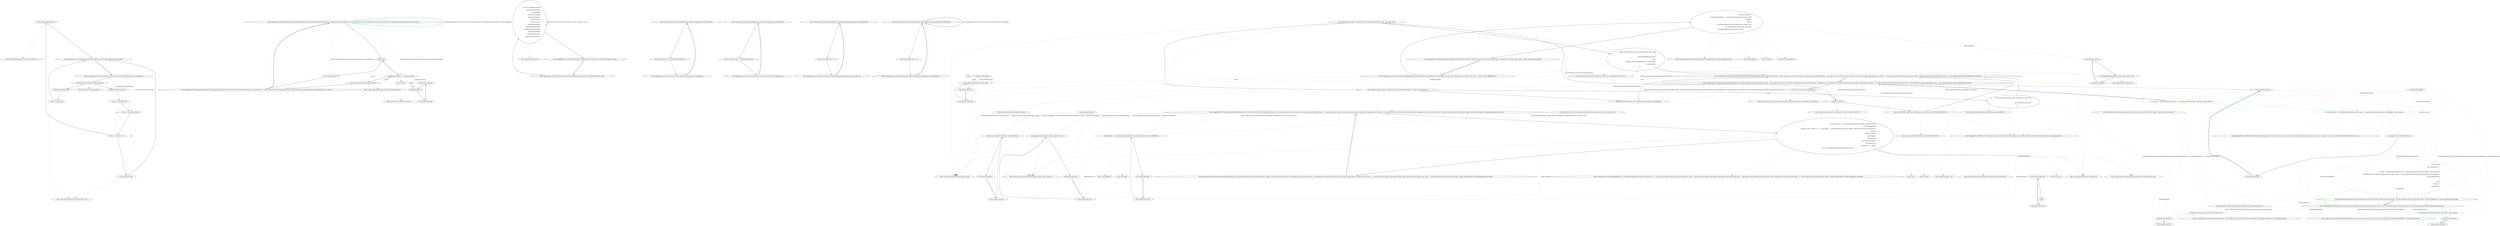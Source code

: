 digraph  {
m1_35 [cluster="CommandLine.Infrastructure.Maybe.Nothing<T>()", file="SpecificationExtensions.cs", label="Entry CommandLine.Infrastructure.Maybe.Nothing<T>()", span="63-63"];
m1_10 [cluster="CommandLine.Core.SpecificationExtensions.ThrowingValidate(System.Collections.Generic.IEnumerable<CommandLine.Core.Specification>, System.Collections.Generic.IEnumerable<System.Tuple<System.Func<CommandLine.Core.Specification, bool>, string>>)", file="SpecificationExtensions.cs", label="Entry CommandLine.Core.SpecificationExtensions.ThrowingValidate(System.Collections.Generic.IEnumerable<CommandLine.Core.Specification>, System.Collections.Generic.IEnumerable<System.Tuple<System.Func<CommandLine.Core.Specification, bool>, string>>)", span="38-38"];
m1_11 [cluster="CommandLine.Core.SpecificationExtensions.ThrowingValidate(System.Collections.Generic.IEnumerable<CommandLine.Core.Specification>, System.Collections.Generic.IEnumerable<System.Tuple<System.Func<CommandLine.Core.Specification, bool>, string>>)", file="SpecificationExtensions.cs", label=guardsLookup, span="40-40"];
m1_12 [cluster="CommandLine.Core.SpecificationExtensions.ThrowingValidate(System.Collections.Generic.IEnumerable<CommandLine.Core.Specification>, System.Collections.Generic.IEnumerable<System.Tuple<System.Func<CommandLine.Core.Specification, bool>, string>>)", file="SpecificationExtensions.cs", label="specifications.Any(spec => guard.Item1(spec))", span="42-42"];
m1_14 [cluster="CommandLine.Core.SpecificationExtensions.ThrowingValidate(System.Collections.Generic.IEnumerable<CommandLine.Core.Specification>, System.Collections.Generic.IEnumerable<System.Tuple<System.Func<CommandLine.Core.Specification, bool>, string>>)", file="SpecificationExtensions.cs", label="return specifications;", span="48-48"];
m1_13 [cluster="CommandLine.Core.SpecificationExtensions.ThrowingValidate(System.Collections.Generic.IEnumerable<CommandLine.Core.Specification>, System.Collections.Generic.IEnumerable<System.Tuple<System.Func<CommandLine.Core.Specification, bool>, string>>)", file="SpecificationExtensions.cs", label="throw new ApplicationException(guard.Item2);", span="44-44"];
m1_15 [cluster="CommandLine.Core.SpecificationExtensions.ThrowingValidate(System.Collections.Generic.IEnumerable<CommandLine.Core.Specification>, System.Collections.Generic.IEnumerable<System.Tuple<System.Func<CommandLine.Core.Specification, bool>, string>>)", file="SpecificationExtensions.cs", label="Exit CommandLine.Core.SpecificationExtensions.ThrowingValidate(System.Collections.Generic.IEnumerable<CommandLine.Core.Specification>, System.Collections.Generic.IEnumerable<System.Tuple<System.Func<CommandLine.Core.Specification, bool>, string>>)", span="38-38"];
m1_34 [cluster="CommandLine.Infrastructure.Maybe.Just<T>(T)", file="SpecificationExtensions.cs", label="Entry CommandLine.Infrastructure.Maybe.Just<T>(T)", span="68-68"];
m1_9 [cluster="OptionSpecification.cstr", file="SpecificationExtensions.cs", label="Entry OptionSpecification.cstr", span=""];
m1_33 [cluster="System.Type.ToDescriptorKind()", file="SpecificationExtensions.cs", label="Entry System.Type.ToDescriptorKind()", span="22-22"];
m1_0 [cluster="CommandLine.Core.SpecificationExtensions.IsOption(CommandLine.Core.Specification)", file="SpecificationExtensions.cs", label="Entry CommandLine.Core.SpecificationExtensions.IsOption(CommandLine.Core.Specification)", span="11-11"];
m1_1 [cluster="CommandLine.Core.SpecificationExtensions.IsOption(CommandLine.Core.Specification)", file="SpecificationExtensions.cs", label="return specification.Tag == SpecificationType.Option;", span="13-13"];
m1_2 [cluster="CommandLine.Core.SpecificationExtensions.IsOption(CommandLine.Core.Specification)", file="SpecificationExtensions.cs", label="Exit CommandLine.Core.SpecificationExtensions.IsOption(CommandLine.Core.Specification)", span="11-11"];
m1_3 [cluster="CommandLine.Core.SpecificationExtensions.IsValue(CommandLine.Core.Specification)", file="SpecificationExtensions.cs", label="Entry CommandLine.Core.SpecificationExtensions.IsValue(CommandLine.Core.Specification)", span="16-16"];
m1_4 [cluster="CommandLine.Core.SpecificationExtensions.IsValue(CommandLine.Core.Specification)", file="SpecificationExtensions.cs", label="return specification.Tag == SpecificationType.Value;", span="18-18"];
m1_5 [cluster="CommandLine.Core.SpecificationExtensions.IsValue(CommandLine.Core.Specification)", file="SpecificationExtensions.cs", label="Exit CommandLine.Core.SpecificationExtensions.IsValue(CommandLine.Core.Specification)", span="16-16"];
m1_18 [cluster="lambda expression", file="SpecificationExtensions.cs", label="Entry lambda expression", span="42-42"];
m1_19 [cluster="lambda expression", file="SpecificationExtensions.cs", label="guard.Item1(spec)", span="42-42"];
m1_20 [cluster="lambda expression", file="SpecificationExtensions.cs", label="Exit lambda expression", span="42-42"];
m1_22 [cluster="CommandLine.Core.SpecificationExtensions.GetMaxValueCount(CommandLine.Core.Specification)", file="SpecificationExtensions.cs", label="Entry CommandLine.Core.SpecificationExtensions.GetMaxValueCount(CommandLine.Core.Specification)", span="51-51"];
m1_23 [cluster="CommandLine.Core.SpecificationExtensions.GetMaxValueCount(CommandLine.Core.Specification)", file="SpecificationExtensions.cs", label="specification.ConversionType.ToDescriptorKind()", span="53-53"];
m1_27 [cluster="CommandLine.Core.SpecificationExtensions.GetMaxValueCount(CommandLine.Core.Specification)", file="SpecificationExtensions.cs", label="var min = specification.Min", span="58-58"];
m1_28 [cluster="CommandLine.Core.SpecificationExtensions.GetMaxValueCount(CommandLine.Core.Specification)", file="SpecificationExtensions.cs", label="var max = specification.Max", span="59-59"];
m1_24 [cluster="CommandLine.Core.SpecificationExtensions.GetMaxValueCount(CommandLine.Core.Specification)", file="SpecificationExtensions.cs", label="TypeDescriptorKind.Scalar", span="55-55"];
m1_26 [cluster="CommandLine.Core.SpecificationExtensions.GetMaxValueCount(CommandLine.Core.Specification)", file="SpecificationExtensions.cs", label="TypeDescriptorKind.Sequence", span="57-57"];
m1_25 [cluster="CommandLine.Core.SpecificationExtensions.GetMaxValueCount(CommandLine.Core.Specification)", file="SpecificationExtensions.cs", label="return  Maybe.Just(1);", span="56-56"];
m1_29 [cluster="CommandLine.Core.SpecificationExtensions.GetMaxValueCount(CommandLine.Core.Specification)", file="SpecificationExtensions.cs", label="min >= 0 && max >= 0", span="60-60"];
m1_30 [cluster="CommandLine.Core.SpecificationExtensions.GetMaxValueCount(CommandLine.Core.Specification)", file="SpecificationExtensions.cs", label="return Maybe.Just(max);", span="62-62"];
m1_31 [cluster="CommandLine.Core.SpecificationExtensions.GetMaxValueCount(CommandLine.Core.Specification)", file="SpecificationExtensions.cs", label="return Maybe.Nothing<int>();", span="67-67"];
m1_32 [cluster="CommandLine.Core.SpecificationExtensions.GetMaxValueCount(CommandLine.Core.Specification)", file="SpecificationExtensions.cs", label="Exit CommandLine.Core.SpecificationExtensions.GetMaxValueCount(CommandLine.Core.Specification)", span="51-51"];
m1_36 [cluster="CommandLine.Core.SpecificationExtensions.IsMinNotSpecified(CommandLine.Core.Specification)", file="SpecificationExtensions.cs", label="Entry CommandLine.Core.SpecificationExtensions.IsMinNotSpecified(CommandLine.Core.Specification)", span="70-70"];
m1_37 [cluster="CommandLine.Core.SpecificationExtensions.IsMinNotSpecified(CommandLine.Core.Specification)", file="SpecificationExtensions.cs", label="return specification.Min == -1;", span="72-72"];
m1_38 [cluster="CommandLine.Core.SpecificationExtensions.IsMinNotSpecified(CommandLine.Core.Specification)", file="SpecificationExtensions.cs", label="Exit CommandLine.Core.SpecificationExtensions.IsMinNotSpecified(CommandLine.Core.Specification)", span="70-70"];
m1_17 [cluster="System.ApplicationException.ApplicationException(string)", file="SpecificationExtensions.cs", label="Entry System.ApplicationException.ApplicationException(string)", span="0-0"];
m1_16 [cluster="Unk.Any", file="SpecificationExtensions.cs", label="Entry Unk.Any", span=""];
m1_6 [cluster="CommandLine.Core.SpecificationExtensions.WithLongName(CommandLine.Core.OptionSpecification, string)", file="SpecificationExtensions.cs", label="Entry CommandLine.Core.SpecificationExtensions.WithLongName(CommandLine.Core.OptionSpecification, string)", span="21-21"];
m1_7 [cluster="CommandLine.Core.SpecificationExtensions.WithLongName(CommandLine.Core.OptionSpecification, string)", file="SpecificationExtensions.cs", label="return new OptionSpecification(\r\n                specification.ShortName,\r\n                newLongName,\r\n                specification.Required,\r\n                specification.SetName,\r\n                specification.Min,\r\n                specification.Max,\r\n                specification.Separator,\r\n                specification.DefaultValue,\r\n                specification.ConversionType,\r\n                specification.HelpText,\r\n                specification.MetaValue,\r\n                specification.EnumValues);", span="23-35"];
m1_8 [cluster="CommandLine.Core.SpecificationExtensions.WithLongName(CommandLine.Core.OptionSpecification, string)", file="SpecificationExtensions.cs", label="Exit CommandLine.Core.SpecificationExtensions.WithLongName(CommandLine.Core.OptionSpecification, string)", span="21-21"];
m1_21 [cluster="System.Func<T, TResult>.Invoke(T)", file="SpecificationExtensions.cs", label="Entry System.Func<T, TResult>.Invoke(T)", span="0-0"];
m1_39 [cluster="CommandLine.Core.SpecificationExtensions.IsMaxNotSpecified(CommandLine.Core.Specification)", file="SpecificationExtensions.cs", label="Entry CommandLine.Core.SpecificationExtensions.IsMaxNotSpecified(CommandLine.Core.Specification)", span="75-75"];
m1_40 [cluster="CommandLine.Core.SpecificationExtensions.IsMaxNotSpecified(CommandLine.Core.Specification)", file="SpecificationExtensions.cs", label="return specification.Max == -1;", span="77-77"];
m1_41 [cluster="CommandLine.Core.SpecificationExtensions.IsMaxNotSpecified(CommandLine.Core.Specification)", file="SpecificationExtensions.cs", label="Exit CommandLine.Core.SpecificationExtensions.IsMaxNotSpecified(CommandLine.Core.Specification)", span="75-75"];
m1_42 [file="SpecificationExtensions.cs", label=guard, span=""];
m3_64 [cluster="Unk.SingleOrDefault", file="ValueSpecification.cs", label="Entry Unk.SingleOrDefault", span=""];
m3_29 [cluster="System.Collections.Generic.IEnumerable<TSource>.Empty<TSource>()", file="ValueSpecification.cs", label="Entry System.Collections.Generic.IEnumerable<TSource>.Empty<TSource>()", span="62-62"];
m3_43 [cluster="Unk.>", file="ValueSpecification.cs", label="Entry Unk.>", span=""];
m3_42 [cluster="Unk.Any", file="ValueSpecification.cs", label="Entry Unk.Any", span=""];
m3_18 [cluster="CommandLine.Core.NameLookup.HavingSeparator(string, System.Collections.Generic.IEnumerable<CommandLine.Core.OptionSpecification>, System.StringComparer)", file="ValueSpecification.cs", label="Entry CommandLine.Core.NameLookup.HavingSeparator(string, System.Collections.Generic.IEnumerable<CommandLine.Core.OptionSpecification>, System.StringComparer)", span="16-16"];
m3_3 [cluster="CommandLine.Core.InstanceChooser.Choose(System.Func<System.Collections.Generic.IEnumerable<string>, System.Collections.Generic.IEnumerable<CommandLine.Core.OptionSpecification>, CommandLine.Core.StatePair<System.Collections.Generic.IEnumerable<CommandLine.Core.Token>>>, System.Collections.Generic.IEnumerable<System.Type>, System.Collections.Generic.IEnumerable<string>, System.StringComparer, System.Globalization.CultureInfo)", file="ValueSpecification.cs", label="Entry CommandLine.Core.InstanceChooser.Choose(System.Func<System.Collections.Generic.IEnumerable<string>, System.Collections.Generic.IEnumerable<CommandLine.Core.OptionSpecification>, CommandLine.Core.StatePair<System.Collections.Generic.IEnumerable<CommandLine.Core.Token>>>, System.Collections.Generic.IEnumerable<System.Type>, System.Collections.Generic.IEnumerable<string>, System.StringComparer, System.Globalization.CultureInfo)", span="31-31"];
m3_4 [cluster="lambda expression", color=red, community=0, file="ValueSpecification.cs", label="0: Entry lambda expression", span="19-24"];
m3_5 [cluster="lambda expression", color=green, community=0, file="ValueSpecification.cs", label="0: var tokens = Tokenizer.Tokenize(args, name => NameLookup.Contains(name, optionSpecs, nameComparer))", span="21-21"];
m3_0 [cluster="CommandLine.Core.InstanceChooser.Choose(System.Collections.Generic.IEnumerable<System.Type>, System.Collections.Generic.IEnumerable<string>, System.StringComparer, System.Globalization.CultureInfo)", file="ValueSpecification.cs", label="Entry CommandLine.Core.InstanceChooser.Choose(System.Collections.Generic.IEnumerable<System.Type>, System.Collections.Generic.IEnumerable<string>, System.StringComparer, System.Globalization.CultureInfo)", span="12-12"];
m3_1 [cluster="CommandLine.Core.InstanceChooser.Choose(System.Collections.Generic.IEnumerable<System.Type>, System.Collections.Generic.IEnumerable<string>, System.StringComparer, System.Globalization.CultureInfo)", color=green, community=0, file="ValueSpecification.cs", label="0: return Choose(\r\n                (args, optionSpecs) =>\r\n                    {\r\n                        var tokens = Tokenizer.Tokenize(args, name => NameLookup.Contains(name, optionSpecs, nameComparer));\r\n                        var explodedTokens = Tokenizer.ExplodeOptionList(tokens, name => NameLookup.HavingSeparator(name, optionSpecs, nameComparer));\r\n                        return explodedTokens;\r\n                    },\r\n                types,\r\n                arguments,\r\n                nameComparer,\r\n                parsingCulture);", span="18-28"];
m3_2 [cluster="CommandLine.Core.InstanceChooser.Choose(System.Collections.Generic.IEnumerable<System.Type>, System.Collections.Generic.IEnumerable<string>, System.StringComparer, System.Globalization.CultureInfo)", file="ValueSpecification.cs", label="Exit CommandLine.Core.InstanceChooser.Choose(System.Collections.Generic.IEnumerable<System.Type>, System.Collections.Generic.IEnumerable<string>, System.StringComparer, System.Globalization.CultureInfo)", span="12-12"];
m3_30 [cluster="CommandLine.NotParsed<T>.NotParsed(T, System.Collections.Generic.IEnumerable<System.Type>, System.Collections.Generic.IEnumerable<CommandLine.Error>)", file="ValueSpecification.cs", label="Entry CommandLine.NotParsed<T>.NotParsed(T, System.Collections.Generic.IEnumerable<System.Type>, System.Collections.Generic.IEnumerable<CommandLine.Error>)", span="136-136"];
m3_37 [cluster="CommandLine.Core.InstanceChooser.CreateHelpVerbRequestedError(System.Collections.Generic.IEnumerable<System.Tuple<CommandLine.Core.Verb, System.Type>>, string, System.StringComparer)", file="ValueSpecification.cs", label="Entry CommandLine.Core.InstanceChooser.CreateHelpVerbRequestedError(System.Collections.Generic.IEnumerable<System.Tuple<CommandLine.Core.Verb, System.Type>>, string, System.StringComparer)", span="87-87"];
m3_62 [cluster="CommandLine.Core.InstanceChooser.CreateHelpVerbRequestedError(System.Collections.Generic.IEnumerable<System.Tuple<CommandLine.Core.Verb, System.Type>>, string, System.StringComparer)", file="ValueSpecification.cs", label="return verb.Length > 0\r\n                      ? verbs.SingleOrDefault(v => nameComparer.Equals(v.Item1.Name, verb))\r\n                             .ToMaybe()\r\n                             .Return(\r\n                                 v => new HelpVerbRequestedError(v.Item1.Name, v.Item2, true),\r\n                                 new HelpVerbRequestedError(null, null, false))\r\n                      : new HelpVerbRequestedError(null, null, false);", span="92-98"];
m3_63 [cluster="CommandLine.Core.InstanceChooser.CreateHelpVerbRequestedError(System.Collections.Generic.IEnumerable<System.Tuple<CommandLine.Core.Verb, System.Type>>, string, System.StringComparer)", file="ValueSpecification.cs", label="Exit CommandLine.Core.InstanceChooser.CreateHelpVerbRequestedError(System.Collections.Generic.IEnumerable<System.Tuple<CommandLine.Core.Verb, System.Type>>, string, System.StringComparer)", span="87-87"];
m3_45 [cluster="NotParsed<object>.cstr", file="ValueSpecification.cs", label="Entry NotParsed<object>.cstr", span=""];
m3_47 [cluster="CommandLine.BadVerbSelectedError.BadVerbSelectedError(string)", file="ValueSpecification.cs", label="Entry CommandLine.BadVerbSelectedError.BadVerbSelectedError(string)", span="346-346"];
m3_66 [cluster="CommandLine.HelpVerbRequestedError.HelpVerbRequestedError(string, System.Type, bool)", file="ValueSpecification.cs", label="Entry CommandLine.HelpVerbRequestedError.HelpVerbRequestedError(string, System.Type, bool)", span="372-372"];
m3_19 [cluster="CommandLine.Core.InstanceChooser.Choose(System.Func<System.Collections.Generic.IEnumerable<string>, System.Collections.Generic.IEnumerable<CommandLine.Core.OptionSpecification>, CommandLine.Core.StatePair<System.Collections.Generic.IEnumerable<CommandLine.Core.Token>>>, System.Collections.Generic.IEnumerable<System.Type>, System.Collections.Generic.IEnumerable<string>, System.StringComparer, System.Globalization.CultureInfo)", file="ValueSpecification.cs", label="var verbs = Verb.SelectFromTypes(types)", span="38-38"];
m3_20 [cluster="CommandLine.Core.InstanceChooser.Choose(System.Func<System.Collections.Generic.IEnumerable<string>, System.Collections.Generic.IEnumerable<CommandLine.Core.OptionSpecification>, CommandLine.Core.StatePair<System.Collections.Generic.IEnumerable<CommandLine.Core.Token>>>, System.Collections.Generic.IEnumerable<System.Type>, System.Collections.Generic.IEnumerable<string>, System.StringComparer, System.Globalization.CultureInfo)", file="ValueSpecification.cs", label="arguments.Empty()", span="40-40"];
m3_21 [cluster="CommandLine.Core.InstanceChooser.Choose(System.Func<System.Collections.Generic.IEnumerable<string>, System.Collections.Generic.IEnumerable<CommandLine.Core.OptionSpecification>, CommandLine.Core.StatePair<System.Collections.Generic.IEnumerable<CommandLine.Core.Token>>>, System.Collections.Generic.IEnumerable<System.Type>, System.Collections.Generic.IEnumerable<string>, System.StringComparer, System.Globalization.CultureInfo)", file="ValueSpecification.cs", label="return new NotParsed<object>(new NullInstance(), types, new[] { new NoVerbSelectedError() });", span="42-42"];
m3_22 [cluster="CommandLine.Core.InstanceChooser.Choose(System.Func<System.Collections.Generic.IEnumerable<string>, System.Collections.Generic.IEnumerable<CommandLine.Core.OptionSpecification>, CommandLine.Core.StatePair<System.Collections.Generic.IEnumerable<CommandLine.Core.Token>>>, System.Collections.Generic.IEnumerable<System.Type>, System.Collections.Generic.IEnumerable<string>, System.StringComparer, System.Globalization.CultureInfo)", file="ValueSpecification.cs", label="nameComparer.Equals(''help'', arguments.First()) || nameComparer.Equals(''--help'', arguments.First())", span="45-45"];
m3_23 [cluster="CommandLine.Core.InstanceChooser.Choose(System.Func<System.Collections.Generic.IEnumerable<string>, System.Collections.Generic.IEnumerable<CommandLine.Core.OptionSpecification>, CommandLine.Core.StatePair<System.Collections.Generic.IEnumerable<CommandLine.Core.Token>>>, System.Collections.Generic.IEnumerable<System.Type>, System.Collections.Generic.IEnumerable<string>, System.StringComparer, System.Globalization.CultureInfo)", file="ValueSpecification.cs", label="return new NotParsed<object>(new NullInstance(), types, new[]\r\n                    {\r\n                        CreateHelpVerbRequestedError(\r\n                            verbs,\r\n                            arguments.Skip(1).SingleOrDefault() ?? string.Empty,\r\n                            nameComparer)\r\n                    });", span="47-53"];
m3_24 [cluster="CommandLine.Core.InstanceChooser.Choose(System.Func<System.Collections.Generic.IEnumerable<string>, System.Collections.Generic.IEnumerable<CommandLine.Core.OptionSpecification>, CommandLine.Core.StatePair<System.Collections.Generic.IEnumerable<CommandLine.Core.Token>>>, System.Collections.Generic.IEnumerable<System.Type>, System.Collections.Generic.IEnumerable<string>, System.StringComparer, System.Globalization.CultureInfo)", file="ValueSpecification.cs", label="nameComparer.Equals(''version'', arguments.First()) || nameComparer.Equals(''--version'', arguments.First())", span="56-56"];
m3_25 [cluster="CommandLine.Core.InstanceChooser.Choose(System.Func<System.Collections.Generic.IEnumerable<string>, System.Collections.Generic.IEnumerable<CommandLine.Core.OptionSpecification>, CommandLine.Core.StatePair<System.Collections.Generic.IEnumerable<CommandLine.Core.Token>>>, System.Collections.Generic.IEnumerable<System.Type>, System.Collections.Generic.IEnumerable<string>, System.StringComparer, System.Globalization.CultureInfo)", file="ValueSpecification.cs", label="return new NotParsed<object>(new NullInstance(), types, new[]\r\n                    {\r\n                        new VersionRequestedError()\r\n                    });", span="58-61"];
m3_26 [cluster="CommandLine.Core.InstanceChooser.Choose(System.Func<System.Collections.Generic.IEnumerable<string>, System.Collections.Generic.IEnumerable<CommandLine.Core.OptionSpecification>, CommandLine.Core.StatePair<System.Collections.Generic.IEnumerable<CommandLine.Core.Token>>>, System.Collections.Generic.IEnumerable<System.Type>, System.Collections.Generic.IEnumerable<string>, System.StringComparer, System.Globalization.CultureInfo)", file="ValueSpecification.cs", label="return MatchVerb(tokenizer, verbs, arguments, nameComparer, parsingCulture);", span="64-64"];
m3_27 [cluster="CommandLine.Core.InstanceChooser.Choose(System.Func<System.Collections.Generic.IEnumerable<string>, System.Collections.Generic.IEnumerable<CommandLine.Core.OptionSpecification>, CommandLine.Core.StatePair<System.Collections.Generic.IEnumerable<CommandLine.Core.Token>>>, System.Collections.Generic.IEnumerable<System.Type>, System.Collections.Generic.IEnumerable<string>, System.StringComparer, System.Globalization.CultureInfo)", file="ValueSpecification.cs", label="Exit CommandLine.Core.InstanceChooser.Choose(System.Func<System.Collections.Generic.IEnumerable<string>, System.Collections.Generic.IEnumerable<CommandLine.Core.OptionSpecification>, CommandLine.Core.StatePair<System.Collections.Generic.IEnumerable<CommandLine.Core.Token>>>, System.Collections.Generic.IEnumerable<System.Type>, System.Collections.Generic.IEnumerable<string>, System.StringComparer, System.Globalization.CultureInfo)", span="31-31"];
m3_14 [cluster="CommandLine.Core.NameLookup.Contains(string, System.Collections.Generic.IEnumerable<CommandLine.Core.OptionSpecification>, System.StringComparer)", file="ValueSpecification.cs", label="Entry CommandLine.Core.NameLookup.Contains(string, System.Collections.Generic.IEnumerable<CommandLine.Core.OptionSpecification>, System.StringComparer)", span="11-11"];
m3_38 [cluster="CommandLine.VersionRequestedError.VersionRequestedError()", file="ValueSpecification.cs", label="Entry CommandLine.VersionRequestedError.VersionRequestedError()", span="421-421"];
m3_34 [cluster="System.StringComparer.Equals(string, string)", file="ValueSpecification.cs", label="Entry System.StringComparer.Equals(string, string)", span="0-0"];
m3_65 [cluster="Unk.ToMaybe", file="ValueSpecification.cs", label="Entry Unk.ToMaybe", span=""];
m3_54 [cluster="Unk.Single", file="ValueSpecification.cs", label="Entry Unk.Single", span=""];
m3_6 [cluster="lambda expression", color=green, community=0, file="ValueSpecification.cs", label="0: var explodedTokens = Tokenizer.ExplodeOptionList(tokens, name => NameLookup.HavingSeparator(name, optionSpecs, nameComparer))", span="22-22"];
m3_71 [cluster="lambda expression", file="ValueSpecification.cs", label="Entry lambda expression", span="96-96"];
m3_11 [cluster="lambda expression", file="ValueSpecification.cs", label="Entry lambda expression", span="21-21"];
m3_12 [cluster="lambda expression", color=green, community=0, file="ValueSpecification.cs", label="0: NameLookup.Contains(name, optionSpecs, nameComparer)", span="21-21"];
m3_13 [cluster="lambda expression", file="ValueSpecification.cs", label="Exit lambda expression", span="21-21"];
m3_7 [cluster="lambda expression", file="ValueSpecification.cs", label="CommandLine.Core.ValueSpecification", span=""];
m3_15 [cluster="lambda expression", file="ValueSpecification.cs", label="Entry lambda expression", span="22-22"];
m3_16 [cluster="lambda expression", color=green, community=0, file="ValueSpecification.cs", label="0: NameLookup.HavingSeparator(name, optionSpecs, nameComparer)", span="22-22"];
m3_17 [cluster="lambda expression", file="ValueSpecification.cs", label="Exit lambda expression", span="22-22"];
m3_8 [cluster="lambda expression", file="ValueSpecification.cs", label="Exit lambda expression", span="19-24"];
m3_49 [cluster="lambda expression", file="ValueSpecification.cs", label="nameComparer.Equals(a.Item1.Name, arguments.First())", span="74-74"];
m3_57 [cluster="lambda expression", file="ValueSpecification.cs", label="nameComparer.Equals(v.Item1.Name, arguments.First())", span="76-76"];
m3_69 [cluster="lambda expression", file="ValueSpecification.cs", label="nameComparer.Equals(v.Item1.Name, verb)", span="93-93"];
m3_52 [cluster="lambda expression", file="ValueSpecification.cs", label="verbs.Single(v => nameComparer.Equals(v.Item1.Name, arguments.First())).Item2.AutoDefault()", span="76-76"];
m3_48 [cluster="lambda expression", file="ValueSpecification.cs", label="Entry lambda expression", span="74-74"];
m3_51 [cluster="lambda expression", file="ValueSpecification.cs", label="Entry lambda expression", span="76-76"];
m3_59 [cluster="lambda expression", file="ValueSpecification.cs", label="Entry lambda expression", span="83-83"];
m3_50 [cluster="lambda expression", file="ValueSpecification.cs", label="Exit lambda expression", span="74-74"];
m3_56 [cluster="lambda expression", file="ValueSpecification.cs", label="Entry lambda expression", span="76-76"];
m3_58 [cluster="lambda expression", file="ValueSpecification.cs", label="Exit lambda expression", span="76-76"];
m3_68 [cluster="lambda expression", file="ValueSpecification.cs", label="Entry lambda expression", span="93-93"];
m3_70 [cluster="lambda expression", file="ValueSpecification.cs", label="Exit lambda expression", span="93-93"];
m3_53 [cluster="lambda expression", file="ValueSpecification.cs", label="Exit lambda expression", span="76-76"];
m3_61 [cluster="lambda expression", file="ValueSpecification.cs", label="Exit lambda expression", span="83-83"];
m3_60 [cluster="lambda expression", file="ValueSpecification.cs", label="v.Item2", span="83-83"];
m3_72 [cluster="lambda expression", file="ValueSpecification.cs", label="new HelpVerbRequestedError(v.Item1.Name, v.Item2, true)", span="96-96"];
m3_73 [cluster="lambda expression", file="ValueSpecification.cs", label="Exit lambda expression", span="96-96"];
m3_33 [cluster="System.Collections.Generic.IEnumerable<TSource>.First<TSource>()", file="ValueSpecification.cs", label="Entry System.Collections.Generic.IEnumerable<TSource>.First<TSource>()", span="0-0"];
m3_35 [cluster="System.Collections.Generic.IEnumerable<TSource>.Skip<TSource>(int)", file="ValueSpecification.cs", label="Entry System.Collections.Generic.IEnumerable<TSource>.Skip<TSource>(int)", span="0-0"];
m3_46 [cluster="Unk.Select", file="ValueSpecification.cs", label="Entry Unk.Select", span=""];
m3_32 [cluster="CommandLine.NoVerbSelectedError.NoVerbSelectedError()", file="ValueSpecification.cs", label="Entry CommandLine.NoVerbSelectedError.NoVerbSelectedError()", span="410-410"];
m3_9 [cluster="CommandLine.Core.Tokenizer.Tokenize(System.Collections.Generic.IEnumerable<string>, System.Func<string, bool>)", file="ValueSpecification.cs", label="Entry CommandLine.Core.Tokenizer.Tokenize(System.Collections.Generic.IEnumerable<string>, System.Func<string, bool>)", span="11-11"];
m3_67 [cluster="Unk.Return", file="ValueSpecification.cs", label="Entry Unk.Return", span=""];
m3_39 [cluster="CommandLine.Core.InstanceChooser.MatchVerb(System.Func<System.Collections.Generic.IEnumerable<string>, System.Collections.Generic.IEnumerable<CommandLine.Core.OptionSpecification>, CommandLine.Core.StatePair<System.Collections.Generic.IEnumerable<CommandLine.Core.Token>>>, System.Collections.Generic.IEnumerable<System.Tuple<CommandLine.Core.Verb, System.Type>>, System.Collections.Generic.IEnumerable<string>, System.StringComparer, System.Globalization.CultureInfo)", file="ValueSpecification.cs", label="Entry CommandLine.Core.InstanceChooser.MatchVerb(System.Func<System.Collections.Generic.IEnumerable<string>, System.Collections.Generic.IEnumerable<CommandLine.Core.OptionSpecification>, CommandLine.Core.StatePair<System.Collections.Generic.IEnumerable<CommandLine.Core.Token>>>, System.Collections.Generic.IEnumerable<System.Tuple<CommandLine.Core.Verb, System.Type>>, System.Collections.Generic.IEnumerable<string>, System.StringComparer, System.Globalization.CultureInfo)", span="67-67"];
m3_40 [cluster="CommandLine.Core.InstanceChooser.MatchVerb(System.Func<System.Collections.Generic.IEnumerable<string>, System.Collections.Generic.IEnumerable<CommandLine.Core.OptionSpecification>, CommandLine.Core.StatePair<System.Collections.Generic.IEnumerable<CommandLine.Core.Token>>>, System.Collections.Generic.IEnumerable<System.Tuple<CommandLine.Core.Verb, System.Type>>, System.Collections.Generic.IEnumerable<string>, System.StringComparer, System.Globalization.CultureInfo)", file="ValueSpecification.cs", label="return verbs.Any(a => nameComparer.Equals(a.Item1.Name, arguments.First()))\r\n                ? InstanceBuilder.Build(\r\n                    Maybe.Just<Func<object>>(() => verbs.Single(v => nameComparer.Equals(v.Item1.Name, arguments.First())).Item2.AutoDefault()),\r\n                    tokenizer,\r\n                    arguments.Skip(1),\r\n                    nameComparer,\r\n                    parsingCulture)\r\n                : new NotParsed<object>(\r\n                    new NullInstance(),\r\n                    verbs.Select(v => v.Item2),\r\n                    new[] { new BadVerbSelectedError(arguments.First()) });", span="74-84"];
m3_41 [cluster="CommandLine.Core.InstanceChooser.MatchVerb(System.Func<System.Collections.Generic.IEnumerable<string>, System.Collections.Generic.IEnumerable<CommandLine.Core.OptionSpecification>, CommandLine.Core.StatePair<System.Collections.Generic.IEnumerable<CommandLine.Core.Token>>>, System.Collections.Generic.IEnumerable<System.Tuple<CommandLine.Core.Verb, System.Type>>, System.Collections.Generic.IEnumerable<string>, System.StringComparer, System.Globalization.CultureInfo)", file="ValueSpecification.cs", label="Exit CommandLine.Core.InstanceChooser.MatchVerb(System.Func<System.Collections.Generic.IEnumerable<string>, System.Collections.Generic.IEnumerable<CommandLine.Core.OptionSpecification>, CommandLine.Core.StatePair<System.Collections.Generic.IEnumerable<CommandLine.Core.Token>>>, System.Collections.Generic.IEnumerable<System.Tuple<CommandLine.Core.Verb, System.Type>>, System.Collections.Generic.IEnumerable<string>, System.StringComparer, System.Globalization.CultureInfo)", span="67-67"];
m3_55 [cluster="Unk.AutoDefault", file="ValueSpecification.cs", label="Entry Unk.AutoDefault", span=""];
m3_31 [cluster="CommandLine.NullInstance.NullInstance()", file="ValueSpecification.cs", label="Entry CommandLine.NullInstance.NullInstance()", span="9-9"];
m3_44 [cluster="CommandLine.Core.InstanceBuilder.Build<T>(CommandLine.Infrastructure.Maybe<System.Func<T>>, System.Func<System.Collections.Generic.IEnumerable<string>, System.Collections.Generic.IEnumerable<CommandLine.Core.OptionSpecification>, CommandLine.Core.StatePair<System.Collections.Generic.IEnumerable<CommandLine.Core.Token>>>, System.Collections.Generic.IEnumerable<string>, System.StringComparer, System.Globalization.CultureInfo)", file="ValueSpecification.cs", label="Entry CommandLine.Core.InstanceBuilder.Build<T>(CommandLine.Infrastructure.Maybe<System.Func<T>>, System.Func<System.Collections.Generic.IEnumerable<string>, System.Collections.Generic.IEnumerable<CommandLine.Core.OptionSpecification>, CommandLine.Core.StatePair<System.Collections.Generic.IEnumerable<CommandLine.Core.Token>>>, System.Collections.Generic.IEnumerable<string>, System.StringComparer, System.Globalization.CultureInfo)", span="34-34"];
m3_28 [cluster="CommandLine.Core.Verb.SelectFromTypes(System.Collections.Generic.IEnumerable<System.Type>)", file="ValueSpecification.cs", label="Entry CommandLine.Core.Verb.SelectFromTypes(System.Collections.Generic.IEnumerable<System.Type>)", span="40-40"];
m3_10 [cluster="CommandLine.Core.Tokenizer.ExplodeOptionList(CommandLine.Core.StatePair<System.Collections.Generic.IEnumerable<CommandLine.Core.Token>>, System.Func<string, CommandLine.Infrastructure.Maybe<char>>)", file="ValueSpecification.cs", label="Entry CommandLine.Core.Tokenizer.ExplodeOptionList(CommandLine.Core.StatePair<System.Collections.Generic.IEnumerable<CommandLine.Core.Token>>, System.Func<string, CommandLine.Infrastructure.Maybe<char>>)", span="44-44"];
m3_36 [cluster="System.Collections.Generic.IEnumerable<TSource>.SingleOrDefault<TSource>()", file="ValueSpecification.cs", label="Entry System.Collections.Generic.IEnumerable<TSource>.SingleOrDefault<TSource>()", span="0-0"];
m3_74 [cluster="HelpVerbRequestedError.cstr", file="ValueSpecification.cs", label="Entry HelpVerbRequestedError.cstr", span=""];
m3_75 [file="ValueSpecification.cs", label="System.StringComparer", span=""];
m3_76 [file="ValueSpecification.cs", label="System.Collections.Generic.IEnumerable<CommandLine.Core.OptionSpecification>", span=""];
m3_77 [file="ValueSpecification.cs", label="System.Collections.Generic.IEnumerable<string>", span=""];
m3_78 [file="ValueSpecification.cs", label="System.StringComparer", span=""];
m3_80 [file="ValueSpecification.cs", label=string, span=""];
m3_81 [file="ValueSpecification.cs", label="System.StringComparer", span=""];
m3_79 [file="ValueSpecification.cs", label="System.Collections.Generic.IEnumerable<System.Tuple<CommandLine.Core.Verb, System.Type>>", span=""];
m1_10 -> m1_11  [key=0, style=solid];
m1_10 -> m1_12  [color=darkseagreen4, key=1, label="System.Collections.Generic.IEnumerable<CommandLine.Core.Specification>", style=dashed];
m1_10 -> m1_14  [color=darkseagreen4, key=1, label="System.Collections.Generic.IEnumerable<CommandLine.Core.Specification>", style=dashed];
m1_10 -> m1_10  [color=green, key=3, label="method methodReturn System.Collections.Generic.IEnumerable<CommandLine.Core.Specification> ThrowingValidate", style=bold];
m1_11 -> m1_12  [key=0, style=solid];
m1_11 -> m1_14  [key=0, style=solid];
m1_11 -> m1_19  [color=darkseagreen4, key=1, label=guard, style=dashed];
m1_11 -> m1_13  [color=darkseagreen4, key=1, label=guard, style=dashed];
m1_12 -> m1_13  [key=0, style=solid];
m1_12 -> m1_11  [key=0, style=solid];
m1_12 -> m1_16  [key=2, style=dotted];
m1_12 -> m1_18  [color=darkseagreen4, key=1, label="lambda expression", style=dashed];
m1_14 -> m1_15  [key=0, style=solid];
m1_13 -> m1_15  [key=0, style=solid];
m1_13 -> m1_17  [key=2, style=dotted];
m1_15 -> m1_10  [color=blue, key=0, style=bold];
m1_0 -> m1_1  [key=0, style=solid];
m1_1 -> m1_2  [key=0, style=solid];
m1_2 -> m1_0  [color=blue, key=0, style=bold];
m1_3 -> m1_4  [key=0, style=solid];
m1_4 -> m1_5  [key=0, style=solid];
m1_5 -> m1_3  [color=blue, key=0, style=bold];
m1_18 -> m1_19  [key=0, style=solid];
m1_19 -> m1_20  [key=0, style=solid];
m1_19 -> m1_21  [key=2, style=dotted];
m1_20 -> m1_18  [color=blue, key=0, style=bold];
m1_22 -> m1_23  [key=0, style=solid];
m1_22 -> m1_27  [color=darkseagreen4, key=1, label="CommandLine.Core.Specification", style=dashed];
m1_22 -> m1_28  [color=darkseagreen4, key=1, label="CommandLine.Core.Specification", style=dashed];
m1_23 -> m1_24  [key=0, style=solid];
m1_23 -> m1_26  [key=0, style=solid];
m1_23 -> m1_33  [key=2, style=dotted];
m1_27 -> m1_28  [key=0, style=solid];
m1_27 -> m1_29  [color=darkseagreen4, key=1, label=min, style=dashed];
m1_28 -> m1_29  [key=0, style=solid];
m1_28 -> m1_30  [color=darkseagreen4, key=1, label=max, style=dashed];
m1_24 -> m1_25  [key=0, style=solid];
m1_26 -> m1_27  [key=0, style=solid];
m1_25 -> m1_32  [key=0, style=solid];
m1_25 -> m1_34  [key=2, style=dotted];
m1_29 -> m1_30  [key=0, style=solid];
m1_29 -> m1_31  [key=0, style=solid];
m1_30 -> m1_32  [key=0, style=solid];
m1_30 -> m1_34  [key=2, style=dotted];
m1_31 -> m1_32  [key=0, style=solid];
m1_31 -> m1_35  [key=2, style=dotted];
m1_32 -> m1_22  [color=blue, key=0, style=bold];
m1_36 -> m1_37  [key=0, style=solid];
m1_37 -> m1_38  [key=0, style=solid];
m1_38 -> m1_36  [color=blue, key=0, style=bold];
m1_6 -> m1_7  [key=0, style=solid];
m1_7 -> m1_8  [key=0, style=solid];
m1_7 -> m1_9  [key=2, style=dotted];
m1_7 -> m1_7  [color=darkorchid, key=3, label="Parameter variable System.Func<TSource, TSource, TResult> selector", style=bold];
m1_8 -> m1_6  [color=blue, key=0, style=bold];
m1_39 -> m1_40  [key=0, style=solid];
m1_39 -> m1_39  [color=darkorchid, key=3, label="method methodReturn System.Collections.Generic.IEnumerable<T> ToEnumerable", style=bold];
m1_40 -> m1_41  [key=0, style=solid];
m1_41 -> m1_39  [color=blue, key=0, style=bold];
m1_42 -> m1_19  [color=darkseagreen4, key=1, label=guard, style=dashed];
m3_3 -> m3_4  [color=red, key=0, style=solid];
m3_3 -> m3_19  [key=0, style=solid];
m3_3 -> m3_20  [color=darkseagreen4, key=1, label="System.Collections.Generic.IEnumerable<string>", style=dashed];
m3_3 -> m3_21  [color=darkseagreen4, key=1, label="System.Collections.Generic.IEnumerable<System.Type>", style=dashed];
m3_3 -> m3_22  [color=darkseagreen4, key=1, label="System.Collections.Generic.IEnumerable<string>", style=dashed];
m3_3 -> m3_23  [color=darkseagreen4, key=1, label="System.Collections.Generic.IEnumerable<System.Type>", style=dashed];
m3_3 -> m3_24  [color=darkseagreen4, key=1, label="System.Collections.Generic.IEnumerable<string>", style=dashed];
m3_3 -> m3_25  [color=darkseagreen4, key=1, label="System.Collections.Generic.IEnumerable<System.Type>", style=dashed];
m3_3 -> m3_26  [color=darkseagreen4, key=1, label="System.Func<System.Collections.Generic.IEnumerable<string>, System.Collections.Generic.IEnumerable<CommandLine.Core.OptionSpecification>, CommandLine.Core.StatePair<System.Collections.Generic.IEnumerable<CommandLine.Core.Token>>>", style=dashed];
m3_4 -> m3_5  [color=green, key=0, style=solid];
m3_4 -> m3_0  [color=red, key=2, style=dotted];
m3_4 -> m3_6  [color=red, key=2, style=dotted];
m3_4 -> m3_12  [color=green, key=1, label="System.Collections.Generic.IEnumerable<CommandLine.Core.OptionSpecification>", style=dashed];
m3_4 -> m3_16  [color=green, key=1, label="System.Collections.Generic.IEnumerable<CommandLine.Core.OptionSpecification>", style=dashed];
m3_5 -> m3_3  [color=blue, key=0, style=bold];
m3_5 -> m3_6  [color=green, key=0, style=solid];
m3_5 -> m3_9  [color=green, key=2, style=dotted];
m3_5 -> m3_11  [color=green, key=1, label="lambda expression", style=dashed];
m3_0 -> m3_1  [color=green, key=0, style=solid];
m3_0 -> m3_5  [color=green, key=1, label="System.StringComparer", style=dashed];
m3_0 -> m3_12  [color=green, key=1, label="System.StringComparer", style=dashed];
m3_0 -> m3_6  [color=green, key=1, label="System.StringComparer", style=dashed];
m3_0 -> m3_16  [color=green, key=1, label="System.StringComparer", style=dashed];
m3_1 -> m3_2  [color=green, key=0, style=solid];
m3_1 -> m3_3  [color=green, key=2, style=dotted];
m3_1 -> m3_4  [color=green, key=1, label="lambda expression", style=dashed];
m3_2 -> m3_0  [color=blue, key=0, style=bold];
m3_37 -> m3_62  [key=0, style=solid];
m3_37 -> m3_69  [color=darkseagreen4, key=1, label=string, style=dashed];
m3_62 -> m3_63  [key=0, style=solid];
m3_62 -> m3_64  [key=2, style=dotted];
m3_62 -> m3_65  [key=2, style=dotted];
m3_62 -> m3_66  [key=2, style=dotted];
m3_62 -> m3_67  [key=2, style=dotted];
m3_62 -> m3_68  [color=darkseagreen4, key=1, label="lambda expression", style=dashed];
m3_62 -> m3_71  [color=darkseagreen4, key=1, label="lambda expression", style=dashed];
m3_63 -> m3_37  [color=blue, key=0, style=bold];
m3_19 -> m3_20  [key=0, style=solid];
m3_19 -> m3_28  [key=2, style=dotted];
m3_19 -> m3_23  [color=darkseagreen4, key=1, label=verbs, style=dashed];
m3_19 -> m3_26  [color=darkseagreen4, key=1, label=verbs, style=dashed];
m3_20 -> m3_21  [key=0, style=solid];
m3_20 -> m3_22  [key=0, style=solid];
m3_20 -> m3_29  [key=2, style=dotted];
m3_21 -> m3_27  [key=0, style=solid];
m3_21 -> m3_30  [key=2, style=dotted];
m3_21 -> m3_31  [key=2, style=dotted];
m3_21 -> m3_32  [key=2, style=dotted];
m3_22 -> m3_23  [key=0, style=solid];
m3_22 -> m3_24  [key=0, style=solid];
m3_22 -> m3_33  [key=2, style=dotted];
m3_22 -> m3_34  [key=2, style=dotted];
m3_23 -> m3_27  [key=0, style=solid];
m3_23 -> m3_30  [key=2, style=dotted];
m3_23 -> m3_31  [key=2, style=dotted];
m3_23 -> m3_35  [key=2, style=dotted];
m3_23 -> m3_36  [key=2, style=dotted];
m3_23 -> m3_37  [key=2, style=dotted];
m3_24 -> m3_25  [key=0, style=solid];
m3_24 -> m3_26  [key=0, style=solid];
m3_24 -> m3_33  [key=2, style=dotted];
m3_24 -> m3_34  [key=2, style=dotted];
m3_25 -> m3_27  [key=0, style=solid];
m3_25 -> m3_30  [key=2, style=dotted];
m3_25 -> m3_31  [key=2, style=dotted];
m3_25 -> m3_38  [key=2, style=dotted];
m3_26 -> m3_27  [key=0, style=solid];
m3_26 -> m3_39  [key=2, style=dotted];
m3_27 -> m3_3  [color=blue, key=0, style=bold];
m3_6 -> m3_7  [color=green, key=0, style=solid];
m3_6 -> m3_10  [color=green, key=2, style=dotted];
m3_6 -> m3_15  [color=green, key=1, label="lambda expression", style=dashed];
m3_71 -> m3_72  [key=0, style=solid];
m3_11 -> m3_12  [color=green, key=0, style=solid];
m3_12 -> m3_13  [color=green, key=0, style=solid];
m3_12 -> m3_14  [color=green, key=2, style=dotted];
m3_13 -> m3_11  [color=blue, key=0, style=bold];
m3_7 -> m3_8  [key=0, style=solid];
m3_7 -> m3_1  [color=darkseagreen4, key=1, label="CommandLine.Core.ValueSpecification", style=dashed];
m3_15 -> m3_16  [color=green, key=0, style=solid];
m3_16 -> m3_17  [color=green, key=0, style=solid];
m3_16 -> m3_18  [color=green, key=2, style=dotted];
m3_17 -> m3_15  [color=blue, key=0, style=bold];
m3_8 -> m3_4  [color=blue, key=0, style=bold];
m3_49 -> m3_33  [key=2, style=dotted];
m3_49 -> m3_34  [key=2, style=dotted];
m3_49 -> m3_50  [key=0, style=solid];
m3_57 -> m3_33  [key=2, style=dotted];
m3_57 -> m3_34  [key=2, style=dotted];
m3_57 -> m3_58  [key=0, style=solid];
m3_69 -> m3_34  [key=2, style=dotted];
m3_69 -> m3_70  [key=0, style=solid];
m3_52 -> m3_53  [key=0, style=solid];
m3_52 -> m3_54  [key=2, style=dotted];
m3_52 -> m3_55  [key=2, style=dotted];
m3_52 -> m3_56  [color=darkseagreen4, key=1, label="lambda expression", style=dashed];
m3_48 -> m3_49  [key=0, style=solid];
m3_51 -> m3_52  [key=0, style=solid];
m3_59 -> m3_60  [key=0, style=solid];
m3_50 -> m3_48  [color=blue, key=0, style=bold];
m3_56 -> m3_57  [key=0, style=solid];
m3_58 -> m3_56  [color=blue, key=0, style=bold];
m3_68 -> m3_69  [key=0, style=solid];
m3_70 -> m3_68  [color=blue, key=0, style=bold];
m3_53 -> m3_51  [color=blue, key=0, style=bold];
m3_61 -> m3_59  [color=blue, key=0, style=bold];
m3_60 -> m3_61  [key=0, style=solid];
m3_72 -> m3_73  [key=0, style=solid];
m3_72 -> m3_74  [key=2, style=dotted];
m3_73 -> m3_71  [color=blue, key=0, style=bold];
m3_39 -> m3_40  [key=0, style=solid];
m3_39 -> m3_49  [color=darkseagreen4, key=1, label="System.Collections.Generic.IEnumerable<string>", style=dashed];
m3_39 -> m3_52  [color=darkseagreen4, key=1, label="System.Collections.Generic.IEnumerable<System.Tuple<CommandLine.Core.Verb, System.Type>>", style=dashed];
m3_39 -> m3_57  [color=darkseagreen4, key=1, label="System.Collections.Generic.IEnumerable<string>", style=dashed];
m3_40 -> m3_31  [key=2, style=dotted];
m3_40 -> m3_33  [key=2, style=dotted];
m3_40 -> m3_35  [key=2, style=dotted];
m3_40 -> m3_41  [key=0, style=solid];
m3_40 -> m3_42  [key=2, style=dotted];
m3_40 -> m3_43  [key=2, style=dotted];
m3_40 -> m3_44  [key=2, style=dotted];
m3_40 -> m3_45  [key=2, style=dotted];
m3_40 -> m3_46  [key=2, style=dotted];
m3_40 -> m3_47  [key=2, style=dotted];
m3_40 -> m3_48  [color=darkseagreen4, key=1, label="lambda expression", style=dashed];
m3_40 -> m3_51  [color=darkseagreen4, key=1, label="lambda expression", style=dashed];
m3_40 -> m3_59  [color=darkseagreen4, key=1, label="lambda expression", style=dashed];
m3_41 -> m3_39  [color=blue, key=0, style=bold];
m3_75 -> m3_5  [color=green, key=1, label="System.StringComparer", style=dashed];
m3_75 -> m3_12  [color=green, key=1, label="System.StringComparer", style=dashed];
m3_75 -> m3_6  [color=green, key=1, label="System.StringComparer", style=dashed];
m3_75 -> m3_16  [color=green, key=1, label="System.StringComparer", style=dashed];
m3_76 -> m3_12  [color=green, key=1, label="System.Collections.Generic.IEnumerable<CommandLine.Core.OptionSpecification>", style=dashed];
m3_76 -> m3_16  [color=green, key=1, label="System.Collections.Generic.IEnumerable<CommandLine.Core.OptionSpecification>", style=dashed];
m3_77 -> m3_49  [color=darkseagreen4, key=1, label="System.Collections.Generic.IEnumerable<string>", style=dashed];
m3_77 -> m3_57  [color=darkseagreen4, key=1, label="System.Collections.Generic.IEnumerable<string>", style=dashed];
m3_77 -> m3_52  [color=darkseagreen4, key=1, label="System.Collections.Generic.IEnumerable<string>", style=dashed];
m3_78 -> m3_49  [color=darkseagreen4, key=1, label="System.StringComparer", style=dashed];
m3_78 -> m3_57  [color=darkseagreen4, key=1, label="System.StringComparer", style=dashed];
m3_78 -> m3_52  [color=darkseagreen4, key=1, label="System.StringComparer", style=dashed];
m3_80 -> m3_69  [color=darkseagreen4, key=1, label=string, style=dashed];
m3_81 -> m3_69  [color=darkseagreen4, key=1, label="System.StringComparer", style=dashed];
m3_79 -> m3_52  [color=darkseagreen4, key=1, label="System.Collections.Generic.IEnumerable<System.Tuple<CommandLine.Core.Verb, System.Type>>", style=dashed];
}
